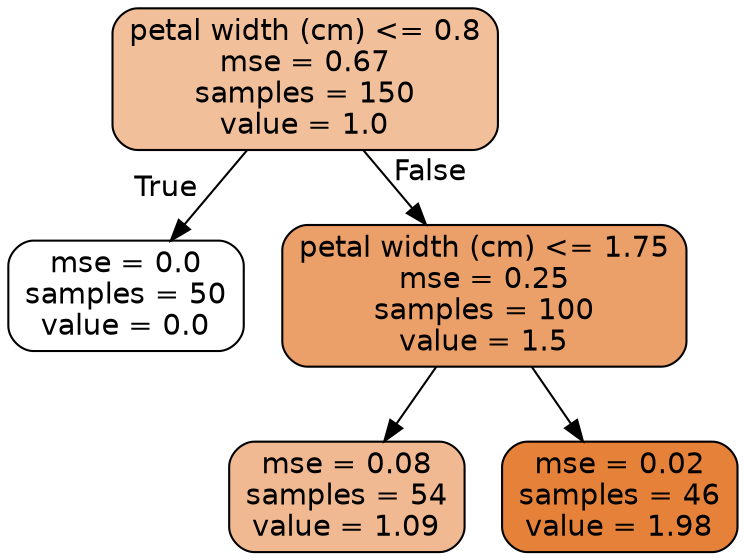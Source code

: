 digraph Tree {
node [shape=box, style="filled, rounded", color="black", fontname=helvetica] ;
edge [fontname=helvetica] ;
0 [label="petal width (cm) <= 0.8\nmse = 0.67\nsamples = 150\nvalue = 1.0", fillcolor="#f2bf9b"] ;
1 [label="mse = 0.0\nsamples = 50\nvalue = 0.0", fillcolor="#ffffff"] ;
0 -> 1 [labeldistance=2.5, labelangle=45, headlabel="True"] ;
2 [label="petal width (cm) <= 1.75\nmse = 0.25\nsamples = 100\nvalue = 1.5", fillcolor="#eb9f69"] ;
0 -> 2 [labeldistance=2.5, labelangle=-45, headlabel="False"] ;
3 [label="mse = 0.08\nsamples = 54\nvalue = 1.09", fillcolor="#f1b992"] ;
2 -> 3 ;
4 [label="mse = 0.02\nsamples = 46\nvalue = 1.98", fillcolor="#e58139"] ;
2 -> 4 ;
}